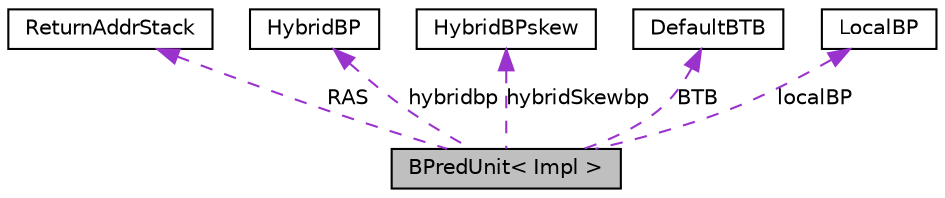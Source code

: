 digraph G
{
  edge [fontname="Helvetica",fontsize="10",labelfontname="Helvetica",labelfontsize="10"];
  node [fontname="Helvetica",fontsize="10",shape=record];
  Node1 [label="BPredUnit\< Impl \>",height=0.2,width=0.4,color="black", fillcolor="grey75", style="filled" fontcolor="black"];
  Node2 -> Node1 [dir=back,color="darkorchid3",fontsize="10",style="dashed",label="RAS",fontname="Helvetica"];
  Node2 [label="ReturnAddrStack",height=0.2,width=0.4,color="black", fillcolor="white", style="filled",URL="$classReturnAddrStack.html"];
  Node3 -> Node1 [dir=back,color="darkorchid3",fontsize="10",style="dashed",label="hybridbp",fontname="Helvetica"];
  Node3 [label="HybridBP",height=0.2,width=0.4,color="black", fillcolor="white", style="filled",URL="$classHybridBP.html"];
  Node4 -> Node1 [dir=back,color="darkorchid3",fontsize="10",style="dashed",label="hybridSkewbp",fontname="Helvetica"];
  Node4 [label="HybridBPskew",height=0.2,width=0.4,color="black", fillcolor="white", style="filled",URL="$classHybridBPskew.html"];
  Node5 -> Node1 [dir=back,color="darkorchid3",fontsize="10",style="dashed",label="BTB",fontname="Helvetica"];
  Node5 [label="DefaultBTB",height=0.2,width=0.4,color="black", fillcolor="white", style="filled",URL="$classDefaultBTB.html"];
  Node6 -> Node1 [dir=back,color="darkorchid3",fontsize="10",style="dashed",label="localBP",fontname="Helvetica"];
  Node6 [label="LocalBP",height=0.2,width=0.4,color="black", fillcolor="white", style="filled",URL="$classLocalBP.html"];
}
